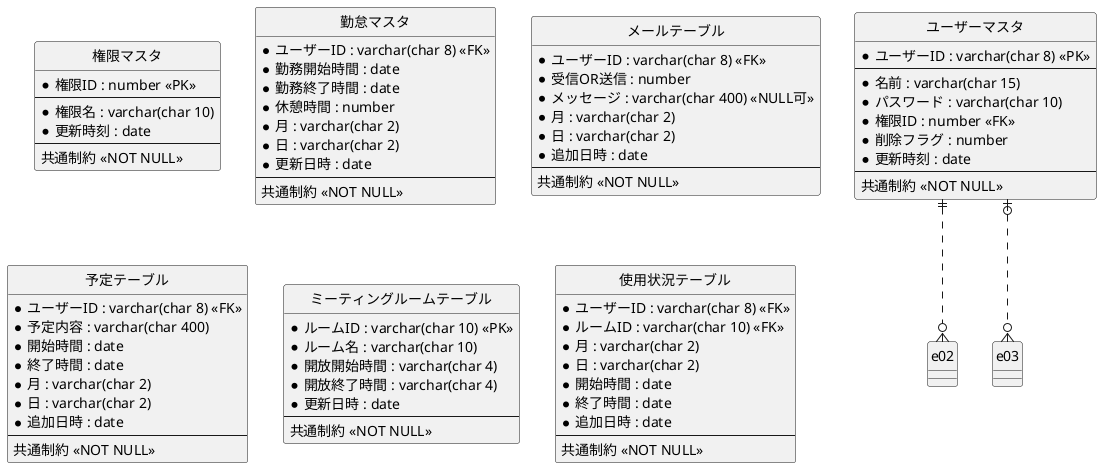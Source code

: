 @startuml

' hide the spot
hide circle

' avoid problems with angled crows feet
skinparam linetype ortho

entity "ユーザーマスタ" as user {
  *ユーザーID : varchar(char 8) <<PK>>
  --
  *名前 : varchar(char 15)
  *パスワード : varchar(char 10)
  *権限ID : number <<FK>>
  *削除フラグ : number
  *更新時刻 : date
  --
  共通制約 <<NOT NULL>>
}

entity "権限マスタ" as auth {
  *権限ID : number <<PK>> 
  --
  *権限名 : varchar(char 10)
  *更新時刻 : date
  --
  共通制約 <<NOT NULL>>
}

entity "勤怠マスタ" as attend {
  *ユーザーID : varchar(char 8) <<FK>>
  *勤務開始時間 : date
  *勤務終了時間 : date 
  *休憩時間 : number
  *月 : varchar(char 2) 
  *日 : varchar(char 2) 
  *更新日時 : date
  --
  共通制約 <<NOT NULL>>
}

entity "メールテーブル" as mail {
  *ユーザーID : varchar(char 8) <<FK>>
  *受信OR送信 : number
  *メッセージ : varchar(char 400) <<NULL可>>
  *月 : varchar(char 2) 
  *日 : varchar(char 2) 
  *追加日時 : date
  --
  共通制約 <<NOT NULL>>
}

entity "予定テーブル" as plan {
  *ユーザーID : varchar(char 8) <<FK>>
  *予定内容 : varchar(char 400)
  *開始時間 : date
  *終了時間 : date 
  *月 : varchar(char 2) 
  *日 : varchar(char 2) 
  *追加日時 : date
  --
  共通制約 <<NOT NULL>>
}

entity "ミーティングルームテーブル" as meeting {
  *ルームID : varchar(char 10) <<PK>>
  *ルーム名 : varchar(char 10) 
  *開放開始時間 : varchar(char 4)
  *開放終了時間 : varchar(char 4)
  *更新日時 : date
  --
  共通制約 <<NOT NULL>>
}

entity "使用状況テーブル" as use {
  *ユーザーID : varchar(char 8) <<FK>>
  *ルームID : varchar(char 10) <<FK>>
  *月 : varchar(char 2) 
  *日 : varchar(char 2) 
  *開始時間 : date
  *終了時間 : date 
  *追加日時 : date
  --
  共通制約 <<NOT NULL>>
}

user ||..o{ e02
user |o..o{ e03

@enduml